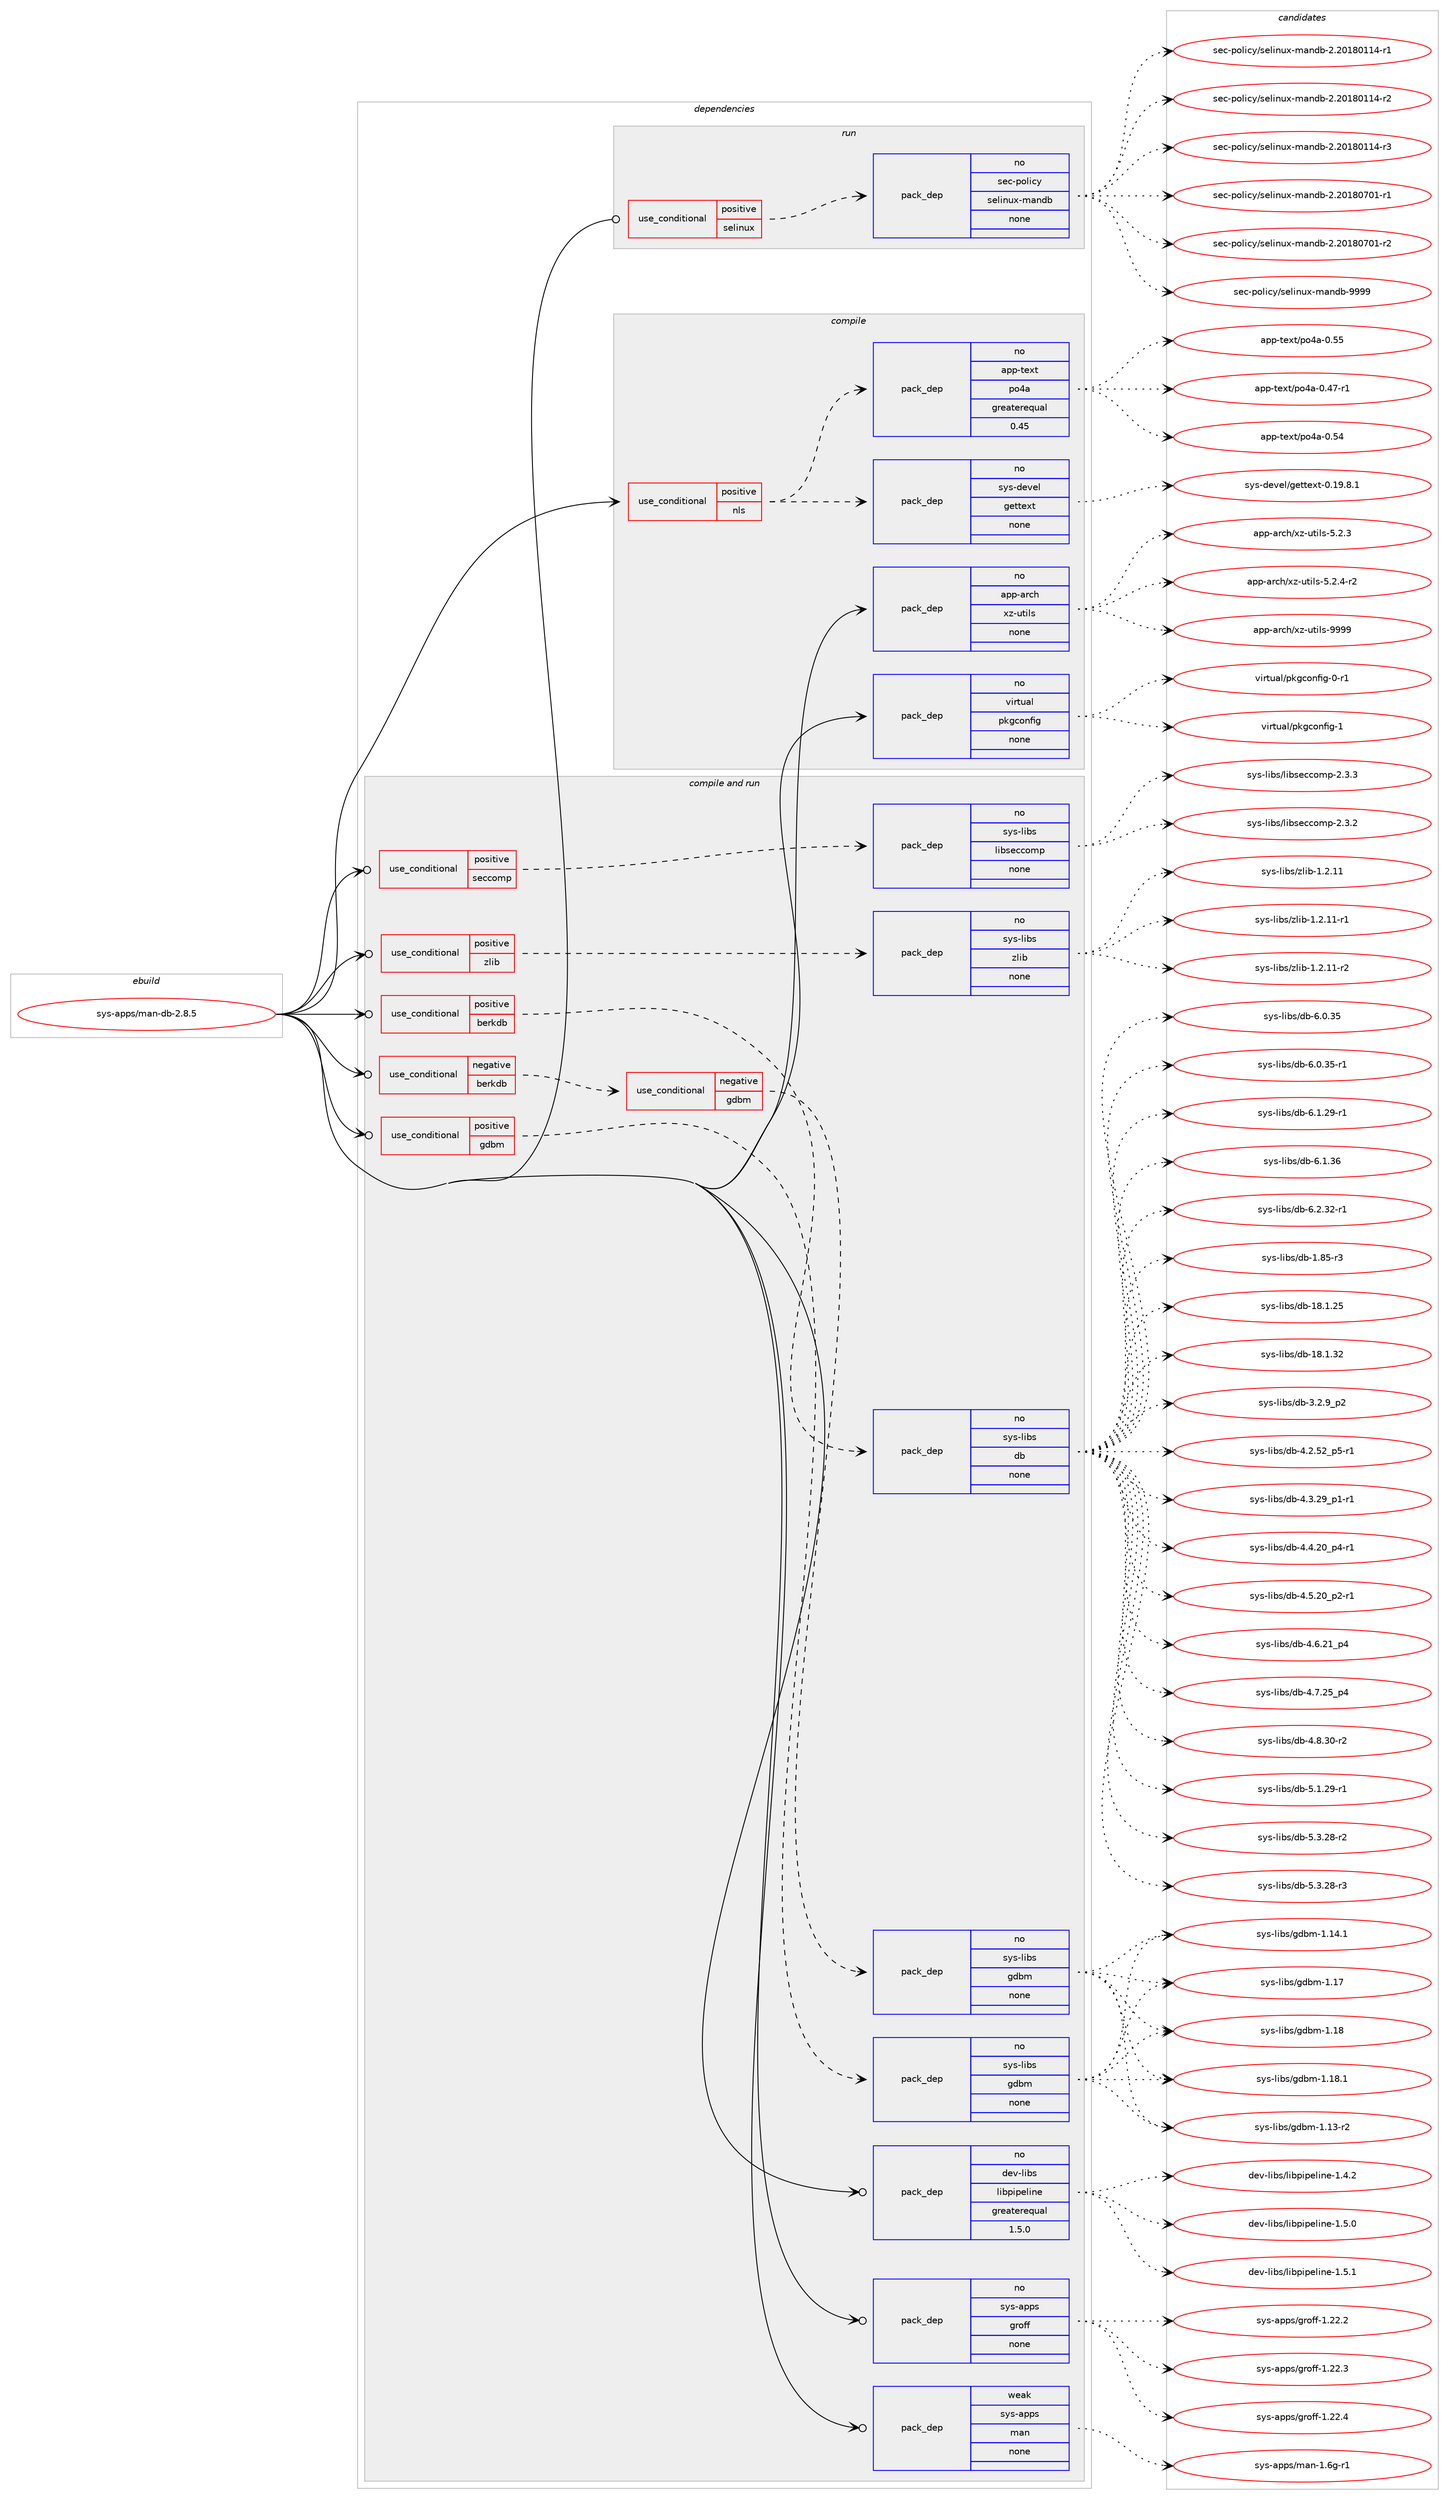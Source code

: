 digraph prolog {

# *************
# Graph options
# *************

newrank=true;
concentrate=true;
compound=true;
graph [rankdir=LR,fontname=Helvetica,fontsize=10,ranksep=1.5];#, ranksep=2.5, nodesep=0.2];
edge  [arrowhead=vee];
node  [fontname=Helvetica,fontsize=10];

# **********
# The ebuild
# **********

subgraph cluster_leftcol {
color=gray;
rank=same;
label=<<i>ebuild</i>>;
id [label="sys-apps/man-db-2.8.5", color=red, width=4, href="../sys-apps/man-db-2.8.5.svg"];
}

# ****************
# The dependencies
# ****************

subgraph cluster_midcol {
color=gray;
label=<<i>dependencies</i>>;
subgraph cluster_compile {
fillcolor="#eeeeee";
style=filled;
label=<<i>compile</i>>;
subgraph cond456477 {
dependency1712451 [label=<<TABLE BORDER="0" CELLBORDER="1" CELLSPACING="0" CELLPADDING="4"><TR><TD ROWSPAN="3" CELLPADDING="10">use_conditional</TD></TR><TR><TD>positive</TD></TR><TR><TD>nls</TD></TR></TABLE>>, shape=none, color=red];
subgraph pack1227975 {
dependency1712452 [label=<<TABLE BORDER="0" CELLBORDER="1" CELLSPACING="0" CELLPADDING="4" WIDTH="220"><TR><TD ROWSPAN="6" CELLPADDING="30">pack_dep</TD></TR><TR><TD WIDTH="110">no</TD></TR><TR><TD>app-text</TD></TR><TR><TD>po4a</TD></TR><TR><TD>greaterequal</TD></TR><TR><TD>0.45</TD></TR></TABLE>>, shape=none, color=blue];
}
dependency1712451:e -> dependency1712452:w [weight=20,style="dashed",arrowhead="vee"];
subgraph pack1227976 {
dependency1712453 [label=<<TABLE BORDER="0" CELLBORDER="1" CELLSPACING="0" CELLPADDING="4" WIDTH="220"><TR><TD ROWSPAN="6" CELLPADDING="30">pack_dep</TD></TR><TR><TD WIDTH="110">no</TD></TR><TR><TD>sys-devel</TD></TR><TR><TD>gettext</TD></TR><TR><TD>none</TD></TR><TR><TD></TD></TR></TABLE>>, shape=none, color=blue];
}
dependency1712451:e -> dependency1712453:w [weight=20,style="dashed",arrowhead="vee"];
}
id:e -> dependency1712451:w [weight=20,style="solid",arrowhead="vee"];
subgraph pack1227977 {
dependency1712454 [label=<<TABLE BORDER="0" CELLBORDER="1" CELLSPACING="0" CELLPADDING="4" WIDTH="220"><TR><TD ROWSPAN="6" CELLPADDING="30">pack_dep</TD></TR><TR><TD WIDTH="110">no</TD></TR><TR><TD>app-arch</TD></TR><TR><TD>xz-utils</TD></TR><TR><TD>none</TD></TR><TR><TD></TD></TR></TABLE>>, shape=none, color=blue];
}
id:e -> dependency1712454:w [weight=20,style="solid",arrowhead="vee"];
subgraph pack1227978 {
dependency1712455 [label=<<TABLE BORDER="0" CELLBORDER="1" CELLSPACING="0" CELLPADDING="4" WIDTH="220"><TR><TD ROWSPAN="6" CELLPADDING="30">pack_dep</TD></TR><TR><TD WIDTH="110">no</TD></TR><TR><TD>virtual</TD></TR><TR><TD>pkgconfig</TD></TR><TR><TD>none</TD></TR><TR><TD></TD></TR></TABLE>>, shape=none, color=blue];
}
id:e -> dependency1712455:w [weight=20,style="solid",arrowhead="vee"];
}
subgraph cluster_compileandrun {
fillcolor="#eeeeee";
style=filled;
label=<<i>compile and run</i>>;
subgraph cond456478 {
dependency1712456 [label=<<TABLE BORDER="0" CELLBORDER="1" CELLSPACING="0" CELLPADDING="4"><TR><TD ROWSPAN="3" CELLPADDING="10">use_conditional</TD></TR><TR><TD>negative</TD></TR><TR><TD>berkdb</TD></TR></TABLE>>, shape=none, color=red];
subgraph cond456479 {
dependency1712457 [label=<<TABLE BORDER="0" CELLBORDER="1" CELLSPACING="0" CELLPADDING="4"><TR><TD ROWSPAN="3" CELLPADDING="10">use_conditional</TD></TR><TR><TD>negative</TD></TR><TR><TD>gdbm</TD></TR></TABLE>>, shape=none, color=red];
subgraph pack1227979 {
dependency1712458 [label=<<TABLE BORDER="0" CELLBORDER="1" CELLSPACING="0" CELLPADDING="4" WIDTH="220"><TR><TD ROWSPAN="6" CELLPADDING="30">pack_dep</TD></TR><TR><TD WIDTH="110">no</TD></TR><TR><TD>sys-libs</TD></TR><TR><TD>gdbm</TD></TR><TR><TD>none</TD></TR><TR><TD></TD></TR></TABLE>>, shape=none, color=blue];
}
dependency1712457:e -> dependency1712458:w [weight=20,style="dashed",arrowhead="vee"];
}
dependency1712456:e -> dependency1712457:w [weight=20,style="dashed",arrowhead="vee"];
}
id:e -> dependency1712456:w [weight=20,style="solid",arrowhead="odotvee"];
subgraph cond456480 {
dependency1712459 [label=<<TABLE BORDER="0" CELLBORDER="1" CELLSPACING="0" CELLPADDING="4"><TR><TD ROWSPAN="3" CELLPADDING="10">use_conditional</TD></TR><TR><TD>positive</TD></TR><TR><TD>berkdb</TD></TR></TABLE>>, shape=none, color=red];
subgraph pack1227980 {
dependency1712460 [label=<<TABLE BORDER="0" CELLBORDER="1" CELLSPACING="0" CELLPADDING="4" WIDTH="220"><TR><TD ROWSPAN="6" CELLPADDING="30">pack_dep</TD></TR><TR><TD WIDTH="110">no</TD></TR><TR><TD>sys-libs</TD></TR><TR><TD>db</TD></TR><TR><TD>none</TD></TR><TR><TD></TD></TR></TABLE>>, shape=none, color=blue];
}
dependency1712459:e -> dependency1712460:w [weight=20,style="dashed",arrowhead="vee"];
}
id:e -> dependency1712459:w [weight=20,style="solid",arrowhead="odotvee"];
subgraph cond456481 {
dependency1712461 [label=<<TABLE BORDER="0" CELLBORDER="1" CELLSPACING="0" CELLPADDING="4"><TR><TD ROWSPAN="3" CELLPADDING="10">use_conditional</TD></TR><TR><TD>positive</TD></TR><TR><TD>gdbm</TD></TR></TABLE>>, shape=none, color=red];
subgraph pack1227981 {
dependency1712462 [label=<<TABLE BORDER="0" CELLBORDER="1" CELLSPACING="0" CELLPADDING="4" WIDTH="220"><TR><TD ROWSPAN="6" CELLPADDING="30">pack_dep</TD></TR><TR><TD WIDTH="110">no</TD></TR><TR><TD>sys-libs</TD></TR><TR><TD>gdbm</TD></TR><TR><TD>none</TD></TR><TR><TD></TD></TR></TABLE>>, shape=none, color=blue];
}
dependency1712461:e -> dependency1712462:w [weight=20,style="dashed",arrowhead="vee"];
}
id:e -> dependency1712461:w [weight=20,style="solid",arrowhead="odotvee"];
subgraph cond456482 {
dependency1712463 [label=<<TABLE BORDER="0" CELLBORDER="1" CELLSPACING="0" CELLPADDING="4"><TR><TD ROWSPAN="3" CELLPADDING="10">use_conditional</TD></TR><TR><TD>positive</TD></TR><TR><TD>seccomp</TD></TR></TABLE>>, shape=none, color=red];
subgraph pack1227982 {
dependency1712464 [label=<<TABLE BORDER="0" CELLBORDER="1" CELLSPACING="0" CELLPADDING="4" WIDTH="220"><TR><TD ROWSPAN="6" CELLPADDING="30">pack_dep</TD></TR><TR><TD WIDTH="110">no</TD></TR><TR><TD>sys-libs</TD></TR><TR><TD>libseccomp</TD></TR><TR><TD>none</TD></TR><TR><TD></TD></TR></TABLE>>, shape=none, color=blue];
}
dependency1712463:e -> dependency1712464:w [weight=20,style="dashed",arrowhead="vee"];
}
id:e -> dependency1712463:w [weight=20,style="solid",arrowhead="odotvee"];
subgraph cond456483 {
dependency1712465 [label=<<TABLE BORDER="0" CELLBORDER="1" CELLSPACING="0" CELLPADDING="4"><TR><TD ROWSPAN="3" CELLPADDING="10">use_conditional</TD></TR><TR><TD>positive</TD></TR><TR><TD>zlib</TD></TR></TABLE>>, shape=none, color=red];
subgraph pack1227983 {
dependency1712466 [label=<<TABLE BORDER="0" CELLBORDER="1" CELLSPACING="0" CELLPADDING="4" WIDTH="220"><TR><TD ROWSPAN="6" CELLPADDING="30">pack_dep</TD></TR><TR><TD WIDTH="110">no</TD></TR><TR><TD>sys-libs</TD></TR><TR><TD>zlib</TD></TR><TR><TD>none</TD></TR><TR><TD></TD></TR></TABLE>>, shape=none, color=blue];
}
dependency1712465:e -> dependency1712466:w [weight=20,style="dashed",arrowhead="vee"];
}
id:e -> dependency1712465:w [weight=20,style="solid",arrowhead="odotvee"];
subgraph pack1227984 {
dependency1712467 [label=<<TABLE BORDER="0" CELLBORDER="1" CELLSPACING="0" CELLPADDING="4" WIDTH="220"><TR><TD ROWSPAN="6" CELLPADDING="30">pack_dep</TD></TR><TR><TD WIDTH="110">no</TD></TR><TR><TD>dev-libs</TD></TR><TR><TD>libpipeline</TD></TR><TR><TD>greaterequal</TD></TR><TR><TD>1.5.0</TD></TR></TABLE>>, shape=none, color=blue];
}
id:e -> dependency1712467:w [weight=20,style="solid",arrowhead="odotvee"];
subgraph pack1227985 {
dependency1712468 [label=<<TABLE BORDER="0" CELLBORDER="1" CELLSPACING="0" CELLPADDING="4" WIDTH="220"><TR><TD ROWSPAN="6" CELLPADDING="30">pack_dep</TD></TR><TR><TD WIDTH="110">no</TD></TR><TR><TD>sys-apps</TD></TR><TR><TD>groff</TD></TR><TR><TD>none</TD></TR><TR><TD></TD></TR></TABLE>>, shape=none, color=blue];
}
id:e -> dependency1712468:w [weight=20,style="solid",arrowhead="odotvee"];
subgraph pack1227986 {
dependency1712469 [label=<<TABLE BORDER="0" CELLBORDER="1" CELLSPACING="0" CELLPADDING="4" WIDTH="220"><TR><TD ROWSPAN="6" CELLPADDING="30">pack_dep</TD></TR><TR><TD WIDTH="110">weak</TD></TR><TR><TD>sys-apps</TD></TR><TR><TD>man</TD></TR><TR><TD>none</TD></TR><TR><TD></TD></TR></TABLE>>, shape=none, color=blue];
}
id:e -> dependency1712469:w [weight=20,style="solid",arrowhead="odotvee"];
}
subgraph cluster_run {
fillcolor="#eeeeee";
style=filled;
label=<<i>run</i>>;
subgraph cond456484 {
dependency1712470 [label=<<TABLE BORDER="0" CELLBORDER="1" CELLSPACING="0" CELLPADDING="4"><TR><TD ROWSPAN="3" CELLPADDING="10">use_conditional</TD></TR><TR><TD>positive</TD></TR><TR><TD>selinux</TD></TR></TABLE>>, shape=none, color=red];
subgraph pack1227987 {
dependency1712471 [label=<<TABLE BORDER="0" CELLBORDER="1" CELLSPACING="0" CELLPADDING="4" WIDTH="220"><TR><TD ROWSPAN="6" CELLPADDING="30">pack_dep</TD></TR><TR><TD WIDTH="110">no</TD></TR><TR><TD>sec-policy</TD></TR><TR><TD>selinux-mandb</TD></TR><TR><TD>none</TD></TR><TR><TD></TD></TR></TABLE>>, shape=none, color=blue];
}
dependency1712470:e -> dependency1712471:w [weight=20,style="dashed",arrowhead="vee"];
}
id:e -> dependency1712470:w [weight=20,style="solid",arrowhead="odot"];
}
}

# **************
# The candidates
# **************

subgraph cluster_choices {
rank=same;
color=gray;
label=<<i>candidates</i>>;

subgraph choice1227975 {
color=black;
nodesep=1;
choice971121124511610112011647112111529745484652554511449 [label="app-text/po4a-0.47-r1", color=red, width=4,href="../app-text/po4a-0.47-r1.svg"];
choice97112112451161011201164711211152974548465352 [label="app-text/po4a-0.54", color=red, width=4,href="../app-text/po4a-0.54.svg"];
choice97112112451161011201164711211152974548465353 [label="app-text/po4a-0.55", color=red, width=4,href="../app-text/po4a-0.55.svg"];
dependency1712452:e -> choice971121124511610112011647112111529745484652554511449:w [style=dotted,weight="100"];
dependency1712452:e -> choice97112112451161011201164711211152974548465352:w [style=dotted,weight="100"];
dependency1712452:e -> choice97112112451161011201164711211152974548465353:w [style=dotted,weight="100"];
}
subgraph choice1227976 {
color=black;
nodesep=1;
choice1151211154510010111810110847103101116116101120116454846495746564649 [label="sys-devel/gettext-0.19.8.1", color=red, width=4,href="../sys-devel/gettext-0.19.8.1.svg"];
dependency1712453:e -> choice1151211154510010111810110847103101116116101120116454846495746564649:w [style=dotted,weight="100"];
}
subgraph choice1227977 {
color=black;
nodesep=1;
choice971121124597114991044712012245117116105108115455346504651 [label="app-arch/xz-utils-5.2.3", color=red, width=4,href="../app-arch/xz-utils-5.2.3.svg"];
choice9711211245971149910447120122451171161051081154553465046524511450 [label="app-arch/xz-utils-5.2.4-r2", color=red, width=4,href="../app-arch/xz-utils-5.2.4-r2.svg"];
choice9711211245971149910447120122451171161051081154557575757 [label="app-arch/xz-utils-9999", color=red, width=4,href="../app-arch/xz-utils-9999.svg"];
dependency1712454:e -> choice971121124597114991044712012245117116105108115455346504651:w [style=dotted,weight="100"];
dependency1712454:e -> choice9711211245971149910447120122451171161051081154553465046524511450:w [style=dotted,weight="100"];
dependency1712454:e -> choice9711211245971149910447120122451171161051081154557575757:w [style=dotted,weight="100"];
}
subgraph choice1227978 {
color=black;
nodesep=1;
choice11810511411611797108471121071039911111010210510345484511449 [label="virtual/pkgconfig-0-r1", color=red, width=4,href="../virtual/pkgconfig-0-r1.svg"];
choice1181051141161179710847112107103991111101021051034549 [label="virtual/pkgconfig-1", color=red, width=4,href="../virtual/pkgconfig-1.svg"];
dependency1712455:e -> choice11810511411611797108471121071039911111010210510345484511449:w [style=dotted,weight="100"];
dependency1712455:e -> choice1181051141161179710847112107103991111101021051034549:w [style=dotted,weight="100"];
}
subgraph choice1227979 {
color=black;
nodesep=1;
choice1151211154510810598115471031009810945494649514511450 [label="sys-libs/gdbm-1.13-r2", color=red, width=4,href="../sys-libs/gdbm-1.13-r2.svg"];
choice1151211154510810598115471031009810945494649524649 [label="sys-libs/gdbm-1.14.1", color=red, width=4,href="../sys-libs/gdbm-1.14.1.svg"];
choice115121115451081059811547103100981094549464955 [label="sys-libs/gdbm-1.17", color=red, width=4,href="../sys-libs/gdbm-1.17.svg"];
choice115121115451081059811547103100981094549464956 [label="sys-libs/gdbm-1.18", color=red, width=4,href="../sys-libs/gdbm-1.18.svg"];
choice1151211154510810598115471031009810945494649564649 [label="sys-libs/gdbm-1.18.1", color=red, width=4,href="../sys-libs/gdbm-1.18.1.svg"];
dependency1712458:e -> choice1151211154510810598115471031009810945494649514511450:w [style=dotted,weight="100"];
dependency1712458:e -> choice1151211154510810598115471031009810945494649524649:w [style=dotted,weight="100"];
dependency1712458:e -> choice115121115451081059811547103100981094549464955:w [style=dotted,weight="100"];
dependency1712458:e -> choice115121115451081059811547103100981094549464956:w [style=dotted,weight="100"];
dependency1712458:e -> choice1151211154510810598115471031009810945494649564649:w [style=dotted,weight="100"];
}
subgraph choice1227980 {
color=black;
nodesep=1;
choice1151211154510810598115471009845494656534511451 [label="sys-libs/db-1.85-r3", color=red, width=4,href="../sys-libs/db-1.85-r3.svg"];
choice115121115451081059811547100984549564649465053 [label="sys-libs/db-18.1.25", color=red, width=4,href="../sys-libs/db-18.1.25.svg"];
choice115121115451081059811547100984549564649465150 [label="sys-libs/db-18.1.32", color=red, width=4,href="../sys-libs/db-18.1.32.svg"];
choice115121115451081059811547100984551465046579511250 [label="sys-libs/db-3.2.9_p2", color=red, width=4,href="../sys-libs/db-3.2.9_p2.svg"];
choice115121115451081059811547100984552465046535095112534511449 [label="sys-libs/db-4.2.52_p5-r1", color=red, width=4,href="../sys-libs/db-4.2.52_p5-r1.svg"];
choice115121115451081059811547100984552465146505795112494511449 [label="sys-libs/db-4.3.29_p1-r1", color=red, width=4,href="../sys-libs/db-4.3.29_p1-r1.svg"];
choice115121115451081059811547100984552465246504895112524511449 [label="sys-libs/db-4.4.20_p4-r1", color=red, width=4,href="../sys-libs/db-4.4.20_p4-r1.svg"];
choice115121115451081059811547100984552465346504895112504511449 [label="sys-libs/db-4.5.20_p2-r1", color=red, width=4,href="../sys-libs/db-4.5.20_p2-r1.svg"];
choice11512111545108105981154710098455246544650499511252 [label="sys-libs/db-4.6.21_p4", color=red, width=4,href="../sys-libs/db-4.6.21_p4.svg"];
choice11512111545108105981154710098455246554650539511252 [label="sys-libs/db-4.7.25_p4", color=red, width=4,href="../sys-libs/db-4.7.25_p4.svg"];
choice11512111545108105981154710098455246564651484511450 [label="sys-libs/db-4.8.30-r2", color=red, width=4,href="../sys-libs/db-4.8.30-r2.svg"];
choice11512111545108105981154710098455346494650574511449 [label="sys-libs/db-5.1.29-r1", color=red, width=4,href="../sys-libs/db-5.1.29-r1.svg"];
choice11512111545108105981154710098455346514650564511450 [label="sys-libs/db-5.3.28-r2", color=red, width=4,href="../sys-libs/db-5.3.28-r2.svg"];
choice11512111545108105981154710098455346514650564511451 [label="sys-libs/db-5.3.28-r3", color=red, width=4,href="../sys-libs/db-5.3.28-r3.svg"];
choice1151211154510810598115471009845544648465153 [label="sys-libs/db-6.0.35", color=red, width=4,href="../sys-libs/db-6.0.35.svg"];
choice11512111545108105981154710098455446484651534511449 [label="sys-libs/db-6.0.35-r1", color=red, width=4,href="../sys-libs/db-6.0.35-r1.svg"];
choice11512111545108105981154710098455446494650574511449 [label="sys-libs/db-6.1.29-r1", color=red, width=4,href="../sys-libs/db-6.1.29-r1.svg"];
choice1151211154510810598115471009845544649465154 [label="sys-libs/db-6.1.36", color=red, width=4,href="../sys-libs/db-6.1.36.svg"];
choice11512111545108105981154710098455446504651504511449 [label="sys-libs/db-6.2.32-r1", color=red, width=4,href="../sys-libs/db-6.2.32-r1.svg"];
dependency1712460:e -> choice1151211154510810598115471009845494656534511451:w [style=dotted,weight="100"];
dependency1712460:e -> choice115121115451081059811547100984549564649465053:w [style=dotted,weight="100"];
dependency1712460:e -> choice115121115451081059811547100984549564649465150:w [style=dotted,weight="100"];
dependency1712460:e -> choice115121115451081059811547100984551465046579511250:w [style=dotted,weight="100"];
dependency1712460:e -> choice115121115451081059811547100984552465046535095112534511449:w [style=dotted,weight="100"];
dependency1712460:e -> choice115121115451081059811547100984552465146505795112494511449:w [style=dotted,weight="100"];
dependency1712460:e -> choice115121115451081059811547100984552465246504895112524511449:w [style=dotted,weight="100"];
dependency1712460:e -> choice115121115451081059811547100984552465346504895112504511449:w [style=dotted,weight="100"];
dependency1712460:e -> choice11512111545108105981154710098455246544650499511252:w [style=dotted,weight="100"];
dependency1712460:e -> choice11512111545108105981154710098455246554650539511252:w [style=dotted,weight="100"];
dependency1712460:e -> choice11512111545108105981154710098455246564651484511450:w [style=dotted,weight="100"];
dependency1712460:e -> choice11512111545108105981154710098455346494650574511449:w [style=dotted,weight="100"];
dependency1712460:e -> choice11512111545108105981154710098455346514650564511450:w [style=dotted,weight="100"];
dependency1712460:e -> choice11512111545108105981154710098455346514650564511451:w [style=dotted,weight="100"];
dependency1712460:e -> choice1151211154510810598115471009845544648465153:w [style=dotted,weight="100"];
dependency1712460:e -> choice11512111545108105981154710098455446484651534511449:w [style=dotted,weight="100"];
dependency1712460:e -> choice11512111545108105981154710098455446494650574511449:w [style=dotted,weight="100"];
dependency1712460:e -> choice1151211154510810598115471009845544649465154:w [style=dotted,weight="100"];
dependency1712460:e -> choice11512111545108105981154710098455446504651504511449:w [style=dotted,weight="100"];
}
subgraph choice1227981 {
color=black;
nodesep=1;
choice1151211154510810598115471031009810945494649514511450 [label="sys-libs/gdbm-1.13-r2", color=red, width=4,href="../sys-libs/gdbm-1.13-r2.svg"];
choice1151211154510810598115471031009810945494649524649 [label="sys-libs/gdbm-1.14.1", color=red, width=4,href="../sys-libs/gdbm-1.14.1.svg"];
choice115121115451081059811547103100981094549464955 [label="sys-libs/gdbm-1.17", color=red, width=4,href="../sys-libs/gdbm-1.17.svg"];
choice115121115451081059811547103100981094549464956 [label="sys-libs/gdbm-1.18", color=red, width=4,href="../sys-libs/gdbm-1.18.svg"];
choice1151211154510810598115471031009810945494649564649 [label="sys-libs/gdbm-1.18.1", color=red, width=4,href="../sys-libs/gdbm-1.18.1.svg"];
dependency1712462:e -> choice1151211154510810598115471031009810945494649514511450:w [style=dotted,weight="100"];
dependency1712462:e -> choice1151211154510810598115471031009810945494649524649:w [style=dotted,weight="100"];
dependency1712462:e -> choice115121115451081059811547103100981094549464955:w [style=dotted,weight="100"];
dependency1712462:e -> choice115121115451081059811547103100981094549464956:w [style=dotted,weight="100"];
dependency1712462:e -> choice1151211154510810598115471031009810945494649564649:w [style=dotted,weight="100"];
}
subgraph choice1227982 {
color=black;
nodesep=1;
choice115121115451081059811547108105981151019999111109112455046514650 [label="sys-libs/libseccomp-2.3.2", color=red, width=4,href="../sys-libs/libseccomp-2.3.2.svg"];
choice115121115451081059811547108105981151019999111109112455046514651 [label="sys-libs/libseccomp-2.3.3", color=red, width=4,href="../sys-libs/libseccomp-2.3.3.svg"];
dependency1712464:e -> choice115121115451081059811547108105981151019999111109112455046514650:w [style=dotted,weight="100"];
dependency1712464:e -> choice115121115451081059811547108105981151019999111109112455046514651:w [style=dotted,weight="100"];
}
subgraph choice1227983 {
color=black;
nodesep=1;
choice1151211154510810598115471221081059845494650464949 [label="sys-libs/zlib-1.2.11", color=red, width=4,href="../sys-libs/zlib-1.2.11.svg"];
choice11512111545108105981154712210810598454946504649494511449 [label="sys-libs/zlib-1.2.11-r1", color=red, width=4,href="../sys-libs/zlib-1.2.11-r1.svg"];
choice11512111545108105981154712210810598454946504649494511450 [label="sys-libs/zlib-1.2.11-r2", color=red, width=4,href="../sys-libs/zlib-1.2.11-r2.svg"];
dependency1712466:e -> choice1151211154510810598115471221081059845494650464949:w [style=dotted,weight="100"];
dependency1712466:e -> choice11512111545108105981154712210810598454946504649494511449:w [style=dotted,weight="100"];
dependency1712466:e -> choice11512111545108105981154712210810598454946504649494511450:w [style=dotted,weight="100"];
}
subgraph choice1227984 {
color=black;
nodesep=1;
choice10010111845108105981154710810598112105112101108105110101454946524650 [label="dev-libs/libpipeline-1.4.2", color=red, width=4,href="../dev-libs/libpipeline-1.4.2.svg"];
choice10010111845108105981154710810598112105112101108105110101454946534648 [label="dev-libs/libpipeline-1.5.0", color=red, width=4,href="../dev-libs/libpipeline-1.5.0.svg"];
choice10010111845108105981154710810598112105112101108105110101454946534649 [label="dev-libs/libpipeline-1.5.1", color=red, width=4,href="../dev-libs/libpipeline-1.5.1.svg"];
dependency1712467:e -> choice10010111845108105981154710810598112105112101108105110101454946524650:w [style=dotted,weight="100"];
dependency1712467:e -> choice10010111845108105981154710810598112105112101108105110101454946534648:w [style=dotted,weight="100"];
dependency1712467:e -> choice10010111845108105981154710810598112105112101108105110101454946534649:w [style=dotted,weight="100"];
}
subgraph choice1227985 {
color=black;
nodesep=1;
choice11512111545971121121154710311411110210245494650504650 [label="sys-apps/groff-1.22.2", color=red, width=4,href="../sys-apps/groff-1.22.2.svg"];
choice11512111545971121121154710311411110210245494650504651 [label="sys-apps/groff-1.22.3", color=red, width=4,href="../sys-apps/groff-1.22.3.svg"];
choice11512111545971121121154710311411110210245494650504652 [label="sys-apps/groff-1.22.4", color=red, width=4,href="../sys-apps/groff-1.22.4.svg"];
dependency1712468:e -> choice11512111545971121121154710311411110210245494650504650:w [style=dotted,weight="100"];
dependency1712468:e -> choice11512111545971121121154710311411110210245494650504651:w [style=dotted,weight="100"];
dependency1712468:e -> choice11512111545971121121154710311411110210245494650504652:w [style=dotted,weight="100"];
}
subgraph choice1227986 {
color=black;
nodesep=1;
choice11512111545971121121154710997110454946541034511449 [label="sys-apps/man-1.6g-r1", color=red, width=4,href="../sys-apps/man-1.6g-r1.svg"];
dependency1712469:e -> choice11512111545971121121154710997110454946541034511449:w [style=dotted,weight="100"];
}
subgraph choice1227987 {
color=black;
nodesep=1;
choice1151019945112111108105991214711510110810511011712045109971101009845504650484956484949524511449 [label="sec-policy/selinux-mandb-2.20180114-r1", color=red, width=4,href="../sec-policy/selinux-mandb-2.20180114-r1.svg"];
choice1151019945112111108105991214711510110810511011712045109971101009845504650484956484949524511450 [label="sec-policy/selinux-mandb-2.20180114-r2", color=red, width=4,href="../sec-policy/selinux-mandb-2.20180114-r2.svg"];
choice1151019945112111108105991214711510110810511011712045109971101009845504650484956484949524511451 [label="sec-policy/selinux-mandb-2.20180114-r3", color=red, width=4,href="../sec-policy/selinux-mandb-2.20180114-r3.svg"];
choice1151019945112111108105991214711510110810511011712045109971101009845504650484956485548494511449 [label="sec-policy/selinux-mandb-2.20180701-r1", color=red, width=4,href="../sec-policy/selinux-mandb-2.20180701-r1.svg"];
choice1151019945112111108105991214711510110810511011712045109971101009845504650484956485548494511450 [label="sec-policy/selinux-mandb-2.20180701-r2", color=red, width=4,href="../sec-policy/selinux-mandb-2.20180701-r2.svg"];
choice115101994511211110810599121471151011081051101171204510997110100984557575757 [label="sec-policy/selinux-mandb-9999", color=red, width=4,href="../sec-policy/selinux-mandb-9999.svg"];
dependency1712471:e -> choice1151019945112111108105991214711510110810511011712045109971101009845504650484956484949524511449:w [style=dotted,weight="100"];
dependency1712471:e -> choice1151019945112111108105991214711510110810511011712045109971101009845504650484956484949524511450:w [style=dotted,weight="100"];
dependency1712471:e -> choice1151019945112111108105991214711510110810511011712045109971101009845504650484956484949524511451:w [style=dotted,weight="100"];
dependency1712471:e -> choice1151019945112111108105991214711510110810511011712045109971101009845504650484956485548494511449:w [style=dotted,weight="100"];
dependency1712471:e -> choice1151019945112111108105991214711510110810511011712045109971101009845504650484956485548494511450:w [style=dotted,weight="100"];
dependency1712471:e -> choice115101994511211110810599121471151011081051101171204510997110100984557575757:w [style=dotted,weight="100"];
}
}

}
